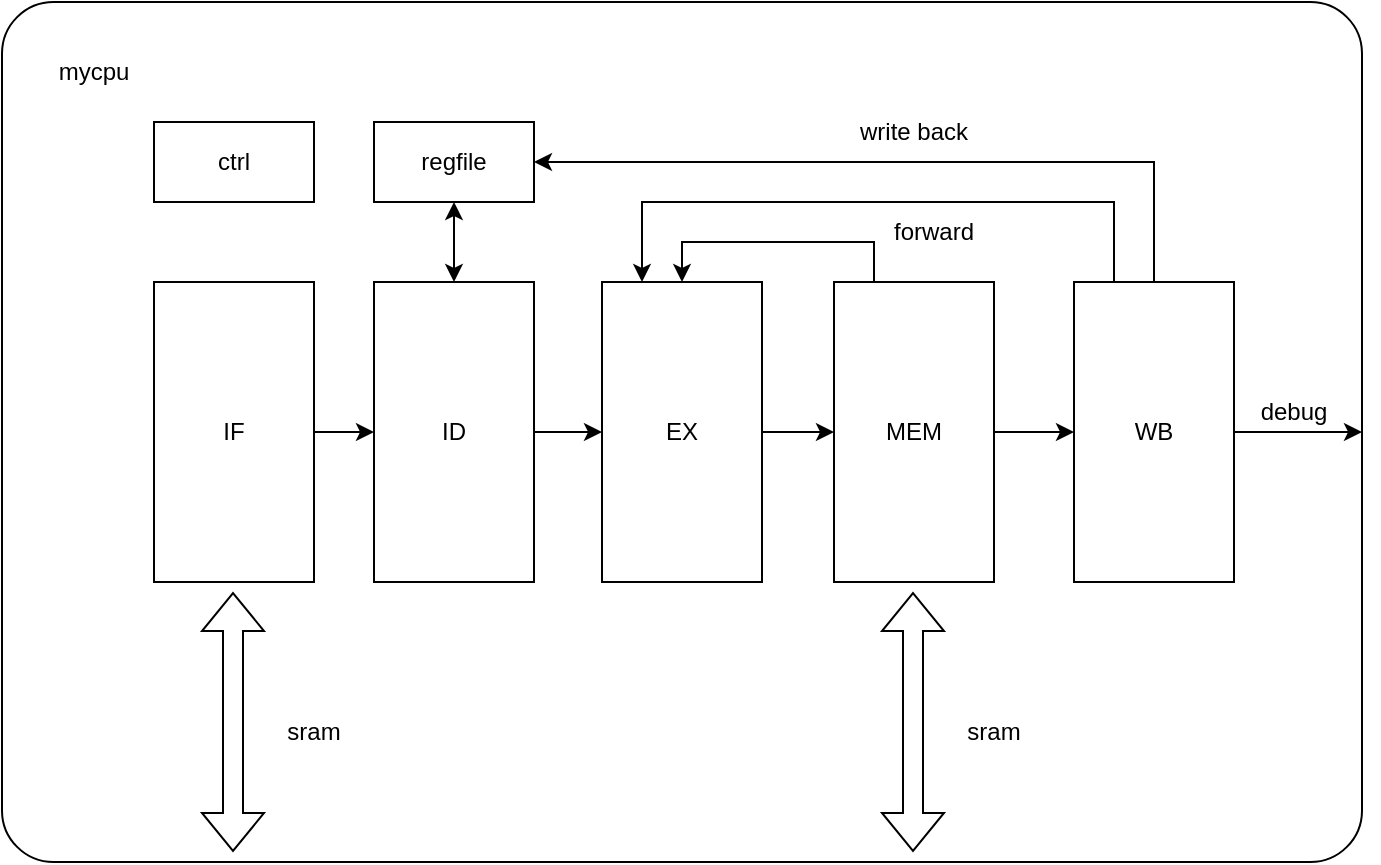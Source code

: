 <mxfile version="20.3.0" type="device" pages="2"><diagram id="5P2hm4yfwZBCkdMisAj3" name="第 1 页"><mxGraphModel dx="1102" dy="1025" grid="1" gridSize="10" guides="1" tooltips="1" connect="1" arrows="1" fold="1" page="1" pageScale="1" pageWidth="827" pageHeight="1169" math="0" shadow="0"><root><mxCell id="0"/><mxCell id="1" parent="0"/><mxCell id="9BPHqyaOBYgYikMU-x-1-22" value="" style="rounded=1;whiteSpace=wrap;html=1;arcSize=6;" vertex="1" parent="1"><mxGeometry x="34" y="90" width="680" height="430" as="geometry"/></mxCell><mxCell id="9BPHqyaOBYgYikMU-x-1-6" style="edgeStyle=orthogonalEdgeStyle;rounded=0;orthogonalLoop=1;jettySize=auto;html=1;exitX=1;exitY=0.5;exitDx=0;exitDy=0;entryX=0;entryY=0.5;entryDx=0;entryDy=0;" edge="1" parent="1" source="9BPHqyaOBYgYikMU-x-1-1" target="9BPHqyaOBYgYikMU-x-1-2"><mxGeometry relative="1" as="geometry"/></mxCell><mxCell id="9BPHqyaOBYgYikMU-x-1-1" value="IF" style="rounded=0;whiteSpace=wrap;html=1;" vertex="1" parent="1"><mxGeometry x="110" y="230" width="80" height="150" as="geometry"/></mxCell><mxCell id="9BPHqyaOBYgYikMU-x-1-7" style="edgeStyle=orthogonalEdgeStyle;rounded=0;orthogonalLoop=1;jettySize=auto;html=1;exitX=1;exitY=0.5;exitDx=0;exitDy=0;entryX=0;entryY=0.5;entryDx=0;entryDy=0;" edge="1" parent="1" source="9BPHqyaOBYgYikMU-x-1-2" target="9BPHqyaOBYgYikMU-x-1-3"><mxGeometry relative="1" as="geometry"/></mxCell><mxCell id="9BPHqyaOBYgYikMU-x-1-2" value="ID" style="rounded=0;whiteSpace=wrap;html=1;" vertex="1" parent="1"><mxGeometry x="220" y="230" width="80" height="150" as="geometry"/></mxCell><mxCell id="9BPHqyaOBYgYikMU-x-1-8" style="edgeStyle=orthogonalEdgeStyle;rounded=0;orthogonalLoop=1;jettySize=auto;html=1;exitX=1;exitY=0.5;exitDx=0;exitDy=0;entryX=0;entryY=0.5;entryDx=0;entryDy=0;" edge="1" parent="1" source="9BPHqyaOBYgYikMU-x-1-3" target="9BPHqyaOBYgYikMU-x-1-4"><mxGeometry relative="1" as="geometry"/></mxCell><mxCell id="9BPHqyaOBYgYikMU-x-1-3" value="EX" style="rounded=0;whiteSpace=wrap;html=1;" vertex="1" parent="1"><mxGeometry x="334" y="230" width="80" height="150" as="geometry"/></mxCell><mxCell id="9BPHqyaOBYgYikMU-x-1-9" style="edgeStyle=orthogonalEdgeStyle;rounded=0;orthogonalLoop=1;jettySize=auto;html=1;exitX=1;exitY=0.5;exitDx=0;exitDy=0;entryX=0;entryY=0.5;entryDx=0;entryDy=0;" edge="1" parent="1" source="9BPHqyaOBYgYikMU-x-1-4" target="9BPHqyaOBYgYikMU-x-1-5"><mxGeometry relative="1" as="geometry"/></mxCell><mxCell id="9BPHqyaOBYgYikMU-x-1-16" style="edgeStyle=orthogonalEdgeStyle;rounded=0;orthogonalLoop=1;jettySize=auto;html=1;exitX=0.25;exitY=0;exitDx=0;exitDy=0;entryX=0.5;entryY=0;entryDx=0;entryDy=0;" edge="1" parent="1" source="9BPHqyaOBYgYikMU-x-1-4" target="9BPHqyaOBYgYikMU-x-1-3"><mxGeometry relative="1" as="geometry"/></mxCell><mxCell id="9BPHqyaOBYgYikMU-x-1-4" value="MEM" style="rounded=0;whiteSpace=wrap;html=1;" vertex="1" parent="1"><mxGeometry x="450" y="230" width="80" height="150" as="geometry"/></mxCell><mxCell id="9BPHqyaOBYgYikMU-x-1-13" style="edgeStyle=orthogonalEdgeStyle;rounded=0;orthogonalLoop=1;jettySize=auto;html=1;exitX=0.5;exitY=0;exitDx=0;exitDy=0;entryX=1;entryY=0.5;entryDx=0;entryDy=0;" edge="1" parent="1" source="9BPHqyaOBYgYikMU-x-1-5" target="9BPHqyaOBYgYikMU-x-1-11"><mxGeometry relative="1" as="geometry"><Array as="points"><mxPoint x="610" y="170"/></Array></mxGeometry></mxCell><mxCell id="9BPHqyaOBYgYikMU-x-1-21" style="edgeStyle=orthogonalEdgeStyle;rounded=0;orthogonalLoop=1;jettySize=auto;html=1;exitX=0.25;exitY=0;exitDx=0;exitDy=0;entryX=0.25;entryY=0;entryDx=0;entryDy=0;startArrow=none;" edge="1" parent="1" source="9BPHqyaOBYgYikMU-x-1-18" target="9BPHqyaOBYgYikMU-x-1-3"><mxGeometry relative="1" as="geometry"><Array as="points"><mxPoint x="354" y="190"/></Array></mxGeometry></mxCell><mxCell id="9BPHqyaOBYgYikMU-x-1-5" value="WB" style="rounded=0;whiteSpace=wrap;html=1;" vertex="1" parent="1"><mxGeometry x="570" y="230" width="80" height="150" as="geometry"/></mxCell><mxCell id="9BPHqyaOBYgYikMU-x-1-10" value="ctrl" style="rounded=0;whiteSpace=wrap;html=1;" vertex="1" parent="1"><mxGeometry x="110" y="150" width="80" height="40" as="geometry"/></mxCell><mxCell id="9BPHqyaOBYgYikMU-x-1-11" value="regfile" style="rounded=0;whiteSpace=wrap;html=1;" vertex="1" parent="1"><mxGeometry x="220" y="150" width="80" height="40" as="geometry"/></mxCell><mxCell id="9BPHqyaOBYgYikMU-x-1-12" value="" style="endArrow=classic;startArrow=classic;html=1;rounded=0;" edge="1" parent="1"><mxGeometry width="50" height="50" relative="1" as="geometry"><mxPoint x="260" y="190" as="sourcePoint"/><mxPoint x="260" y="230" as="targetPoint"/></mxGeometry></mxCell><mxCell id="9BPHqyaOBYgYikMU-x-1-24" value="mycpu" style="text;html=1;strokeColor=none;fillColor=none;align=center;verticalAlign=middle;whiteSpace=wrap;rounded=0;" vertex="1" parent="1"><mxGeometry x="50" y="110" width="60" height="30" as="geometry"/></mxCell><mxCell id="9BPHqyaOBYgYikMU-x-1-28" value="" style="shape=flexArrow;endArrow=classic;startArrow=classic;html=1;rounded=0;" edge="1" parent="1"><mxGeometry width="100" height="100" relative="1" as="geometry"><mxPoint x="149.5" y="515" as="sourcePoint"/><mxPoint x="149.5" y="385" as="targetPoint"/></mxGeometry></mxCell><mxCell id="9BPHqyaOBYgYikMU-x-1-29" value="" style="shape=flexArrow;endArrow=classic;startArrow=classic;html=1;rounded=0;" edge="1" parent="1"><mxGeometry width="100" height="100" relative="1" as="geometry"><mxPoint x="489.5" y="515" as="sourcePoint"/><mxPoint x="489.5" y="385" as="targetPoint"/></mxGeometry></mxCell><mxCell id="9BPHqyaOBYgYikMU-x-1-30" value="sram" style="text;html=1;strokeColor=none;fillColor=none;align=center;verticalAlign=middle;whiteSpace=wrap;rounded=0;" vertex="1" parent="1"><mxGeometry x="160" y="440" width="60" height="30" as="geometry"/></mxCell><mxCell id="9BPHqyaOBYgYikMU-x-1-31" value="sram" style="text;html=1;strokeColor=none;fillColor=none;align=center;verticalAlign=middle;whiteSpace=wrap;rounded=0;" vertex="1" parent="1"><mxGeometry x="500" y="440" width="60" height="30" as="geometry"/></mxCell><mxCell id="zdkw4mEFkryiuDn1SOih-2" value="" style="endArrow=classic;html=1;rounded=0;entryX=1;entryY=0.5;entryDx=0;entryDy=0;exitX=1;exitY=0.5;exitDx=0;exitDy=0;" edge="1" parent="1" source="9BPHqyaOBYgYikMU-x-1-5" target="9BPHqyaOBYgYikMU-x-1-22"><mxGeometry width="50" height="50" relative="1" as="geometry"><mxPoint x="390" y="550" as="sourcePoint"/><mxPoint x="440" y="500" as="targetPoint"/></mxGeometry></mxCell><mxCell id="9BPHqyaOBYgYikMU-x-1-18" value="forward" style="text;html=1;strokeColor=none;fillColor=none;align=center;verticalAlign=middle;whiteSpace=wrap;rounded=0;" vertex="1" parent="1"><mxGeometry x="470" y="190" width="60" height="30" as="geometry"/></mxCell><mxCell id="zdkw4mEFkryiuDn1SOih-3" value="" style="edgeStyle=orthogonalEdgeStyle;rounded=0;orthogonalLoop=1;jettySize=auto;html=1;exitX=0.25;exitY=0;exitDx=0;exitDy=0;entryX=0.25;entryY=0;entryDx=0;entryDy=0;endArrow=none;" edge="1" parent="1" source="9BPHqyaOBYgYikMU-x-1-5" target="9BPHqyaOBYgYikMU-x-1-18"><mxGeometry relative="1" as="geometry"><mxPoint x="590" y="230" as="sourcePoint"/><mxPoint x="354" y="230" as="targetPoint"/><Array as="points"><mxPoint x="590" y="190"/></Array></mxGeometry></mxCell><mxCell id="zdkw4mEFkryiuDn1SOih-4" value="write back" style="text;html=1;strokeColor=none;fillColor=none;align=center;verticalAlign=middle;whiteSpace=wrap;rounded=0;" vertex="1" parent="1"><mxGeometry x="460" y="140" width="60" height="30" as="geometry"/></mxCell><mxCell id="zdkw4mEFkryiuDn1SOih-5" value="debug" style="text;html=1;strokeColor=none;fillColor=none;align=center;verticalAlign=middle;whiteSpace=wrap;rounded=0;" vertex="1" parent="1"><mxGeometry x="650" y="280" width="60" height="30" as="geometry"/></mxCell></root></mxGraphModel></diagram><diagram id="_MTpMYjama1YdecOF7_9" name="第 2 页"><mxGraphModel dx="1160" dy="1079" grid="1" gridSize="10" guides="1" tooltips="1" connect="1" arrows="1" fold="1" page="1" pageScale="1" pageWidth="827" pageHeight="1169" math="0" shadow="0"><root><mxCell id="0"/><mxCell id="1" parent="0"/><mxCell id="ao4FyV5e0nqYOU0xpGr5-1" value="" style="rounded=1;whiteSpace=wrap;html=1;arcSize=6;" vertex="1" parent="1"><mxGeometry x="40" y="240" width="500" height="380" as="geometry"/></mxCell><mxCell id="ao4FyV5e0nqYOU0xpGr5-4" style="edgeStyle=orthogonalEdgeStyle;rounded=0;orthogonalLoop=1;jettySize=auto;html=1;exitX=0;exitY=0.5;exitDx=0;exitDy=0;entryX=0;entryY=0.5;entryDx=0;entryDy=0;" edge="1" parent="1" source="ao4FyV5e0nqYOU0xpGr5-1" target="ao4FyV5e0nqYOU0xpGr5-3"><mxGeometry relative="1" as="geometry"/></mxCell><mxCell id="l8cb5LE_JL2eovOstKlP-2" value="mycpu" style="rounded=1;whiteSpace=wrap;html=1;" vertex="1" parent="1"><mxGeometry x="250" y="310" width="120" height="60" as="geometry"/></mxCell><mxCell id="l8cb5LE_JL2eovOstKlP-3" value="inst_ram" style="rounded=0;whiteSpace=wrap;html=1;" vertex="1" parent="1"><mxGeometry x="200" y="460" width="90" height="110" as="geometry"/></mxCell><mxCell id="l8cb5LE_JL2eovOstKlP-4" value="data_ram" style="rounded=0;whiteSpace=wrap;html=1;" vertex="1" parent="1"><mxGeometry x="340" y="460" width="90" height="110" as="geometry"/></mxCell><mxCell id="l8cb5LE_JL2eovOstKlP-9" value="" style="endArrow=classic;startArrow=classic;html=1;rounded=0;edgeStyle=orthogonalEdgeStyle;entryX=0.25;entryY=1;entryDx=0;entryDy=0;fillColor=#fff2cc;strokeColor=#d6b656;" edge="1" parent="1" source="l8cb5LE_JL2eovOstKlP-3" target="l8cb5LE_JL2eovOstKlP-2"><mxGeometry width="50" height="50" relative="1" as="geometry"><mxPoint x="450" y="560" as="sourcePoint"/><mxPoint x="500" y="510" as="targetPoint"/></mxGeometry></mxCell><mxCell id="l8cb5LE_JL2eovOstKlP-10" value="" style="endArrow=classic;startArrow=classic;html=1;rounded=0;edgeStyle=orthogonalEdgeStyle;entryX=0.75;entryY=1;entryDx=0;entryDy=0;fillColor=#fff2cc;strokeColor=#d6b656;" edge="1" parent="1" source="l8cb5LE_JL2eovOstKlP-4" target="l8cb5LE_JL2eovOstKlP-2"><mxGeometry width="50" height="50" relative="1" as="geometry"><mxPoint x="450" y="560" as="sourcePoint"/><mxPoint x="500" y="510" as="targetPoint"/></mxGeometry></mxCell><mxCell id="ao4FyV5e0nqYOU0xpGr5-2" value="soc_lite_top" style="text;html=1;strokeColor=none;fillColor=none;align=center;verticalAlign=middle;whiteSpace=wrap;rounded=0;" vertex="1" parent="1"><mxGeometry x="70" y="260" width="60" height="30" as="geometry"/></mxCell><mxCell id="ao4FyV5e0nqYOU0xpGr5-6" style="edgeStyle=orthogonalEdgeStyle;rounded=0;orthogonalLoop=1;jettySize=auto;html=1;exitX=1;exitY=0.5;exitDx=0;exitDy=0;entryX=0.25;entryY=0;entryDx=0;entryDy=0;fillColor=#e1d5e7;strokeColor=#9673a6;" edge="1" parent="1" source="ao4FyV5e0nqYOU0xpGr5-3" target="l8cb5LE_JL2eovOstKlP-3"><mxGeometry relative="1" as="geometry"/></mxCell><mxCell id="ao4FyV5e0nqYOU0xpGr5-7" style="edgeStyle=orthogonalEdgeStyle;rounded=0;orthogonalLoop=1;jettySize=auto;html=1;exitX=1;exitY=0.5;exitDx=0;exitDy=0;entryX=0;entryY=0.5;entryDx=0;entryDy=0;fillColor=#e1d5e7;strokeColor=#9673a6;" edge="1" parent="1" source="ao4FyV5e0nqYOU0xpGr5-3" target="l8cb5LE_JL2eovOstKlP-2"><mxGeometry relative="1" as="geometry"/></mxCell><mxCell id="ao4FyV5e0nqYOU0xpGr5-8" style="edgeStyle=orthogonalEdgeStyle;rounded=0;orthogonalLoop=1;jettySize=auto;html=1;exitX=1;exitY=0.5;exitDx=0;exitDy=0;entryX=0.25;entryY=0;entryDx=0;entryDy=0;fillColor=#e1d5e7;strokeColor=#9673a6;" edge="1" parent="1" source="ao4FyV5e0nqYOU0xpGr5-3" target="l8cb5LE_JL2eovOstKlP-4"><mxGeometry relative="1" as="geometry"/></mxCell><mxCell id="ao4FyV5e0nqYOU0xpGr5-3" value="PLL" style="rounded=0;whiteSpace=wrap;html=1;" vertex="1" parent="1"><mxGeometry x="100" y="400" width="60" height="60" as="geometry"/></mxCell><mxCell id="ao4FyV5e0nqYOU0xpGr5-5" value="clk" style="text;html=1;strokeColor=none;fillColor=none;align=center;verticalAlign=middle;whiteSpace=wrap;rounded=0;" vertex="1" parent="1"><mxGeometry x="40" y="400" width="60" height="30" as="geometry"/></mxCell><mxCell id="ao4FyV5e0nqYOU0xpGr5-9" value="" style="endArrow=none;startArrow=classic;html=1;rounded=0;entryX=1;entryY=0.5;entryDx=0;entryDy=0;startFill=1;endFill=0;exitX=0;exitY=0.5;exitDx=0;exitDy=0;" edge="1" parent="1" source="ao4FyV5e0nqYOU0xpGr5-11" target="l8cb5LE_JL2eovOstKlP-2"><mxGeometry width="50" height="50" relative="1" as="geometry"><mxPoint x="540" y="340" as="sourcePoint"/><mxPoint x="380" y="500" as="targetPoint"/></mxGeometry></mxCell><mxCell id="ao4FyV5e0nqYOU0xpGr5-10" value="debug" style="text;html=1;strokeColor=none;fillColor=none;align=center;verticalAlign=middle;whiteSpace=wrap;rounded=0;" vertex="1" parent="1"><mxGeometry x="420" y="300" width="60" height="30" as="geometry"/></mxCell><mxCell id="ao4FyV5e0nqYOU0xpGr5-11" value="" style="shape=orEllipse;perimeter=ellipsePerimeter;whiteSpace=wrap;html=1;backgroundOutline=1;" vertex="1" parent="1"><mxGeometry x="650" y="315" width="50" height="50" as="geometry"/></mxCell><mxCell id="ao4FyV5e0nqYOU0xpGr5-14" style="edgeStyle=orthogonalEdgeStyle;rounded=0;orthogonalLoop=1;jettySize=auto;html=1;exitX=0.5;exitY=0;exitDx=0;exitDy=0;exitPerimeter=0;entryX=0.5;entryY=1;entryDx=0;entryDy=0;startArrow=none;startFill=0;endArrow=classic;endFill=1;" edge="1" parent="1" source="ao4FyV5e0nqYOU0xpGr5-12" target="ao4FyV5e0nqYOU0xpGr5-11"><mxGeometry relative="1" as="geometry"/></mxCell><mxCell id="ao4FyV5e0nqYOU0xpGr5-12" value="ans" style="shape=note;whiteSpace=wrap;html=1;backgroundOutline=1;darkOpacity=0.05;" vertex="1" parent="1"><mxGeometry x="635" y="465" width="80" height="100" as="geometry"/></mxCell></root></mxGraphModel></diagram></mxfile>